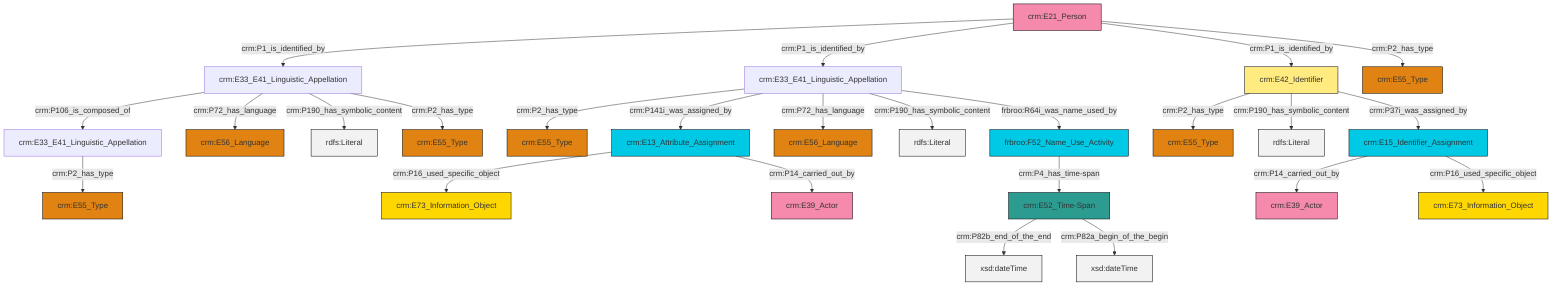 graph TD
classDef Literal fill:#f2f2f2,stroke:#000000;
classDef CRM_Entity fill:#FFFFFF,stroke:#000000;
classDef Temporal_Entity fill:#00C9E6, stroke:#000000;
classDef Type fill:#E18312, stroke:#000000;
classDef Time-Span fill:#2C9C91, stroke:#000000;
classDef Appellation fill:#FFEB7F, stroke:#000000;
classDef Place fill:#008836, stroke:#000000;
classDef Persistent_Item fill:#B266B2, stroke:#000000;
classDef Conceptual_Object fill:#FFD700, stroke:#000000;
classDef Physical_Thing fill:#D2B48C, stroke:#000000;
classDef Actor fill:#f58aad, stroke:#000000;
classDef PC_Classes fill:#4ce600, stroke:#000000;
classDef Multi fill:#cccccc,stroke:#000000;

2["crm:E15_Identifier_Assignment"]:::Temporal_Entity -->|crm:P14_carried_out_by| 3["crm:E39_Actor"]:::Actor
13["crm:E33_E41_Linguistic_Appellation"]:::Default -->|crm:P2_has_type| 14["crm:E55_Type"]:::Type
10["crm:E33_E41_Linguistic_Appellation"]:::Default -->|crm:P106_is_composed_of| 22["crm:E33_E41_Linguistic_Appellation"]:::Default
13["crm:E33_E41_Linguistic_Appellation"]:::Default -->|crm:P141i_was_assigned_by| 20["crm:E13_Attribute_Assignment"]:::Temporal_Entity
0["crm:E52_Time-Span"]:::Time-Span -->|crm:P82b_end_of_the_end| 24[xsd:dateTime]:::Literal
22["crm:E33_E41_Linguistic_Appellation"]:::Default -->|crm:P2_has_type| 25["crm:E55_Type"]:::Type
20["crm:E13_Attribute_Assignment"]:::Temporal_Entity -->|crm:P16_used_specific_object| 30["crm:E73_Information_Object"]:::Conceptual_Object
28["crm:E42_Identifier"]:::Appellation -->|crm:P2_has_type| 4["crm:E55_Type"]:::Type
13["crm:E33_E41_Linguistic_Appellation"]:::Default -->|crm:P72_has_language| 31["crm:E56_Language"]:::Type
28["crm:E42_Identifier"]:::Appellation -->|crm:P190_has_symbolic_content| 32[rdfs:Literal]:::Literal
2["crm:E15_Identifier_Assignment"]:::Temporal_Entity -->|crm:P16_used_specific_object| 17["crm:E73_Information_Object"]:::Conceptual_Object
13["crm:E33_E41_Linguistic_Appellation"]:::Default -->|crm:P190_has_symbolic_content| 34[rdfs:Literal]:::Literal
10["crm:E33_E41_Linguistic_Appellation"]:::Default -->|crm:P72_has_language| 8["crm:E56_Language"]:::Type
35["crm:E21_Person"]:::Actor -->|crm:P1_is_identified_by| 10["crm:E33_E41_Linguistic_Appellation"]:::Default
35["crm:E21_Person"]:::Actor -->|crm:P1_is_identified_by| 13["crm:E33_E41_Linguistic_Appellation"]:::Default
10["crm:E33_E41_Linguistic_Appellation"]:::Default -->|crm:P190_has_symbolic_content| 37[rdfs:Literal]:::Literal
20["crm:E13_Attribute_Assignment"]:::Temporal_Entity -->|crm:P14_carried_out_by| 38["crm:E39_Actor"]:::Actor
28["crm:E42_Identifier"]:::Appellation -->|crm:P37i_was_assigned_by| 2["crm:E15_Identifier_Assignment"]:::Temporal_Entity
35["crm:E21_Person"]:::Actor -->|crm:P1_is_identified_by| 28["crm:E42_Identifier"]:::Appellation
35["crm:E21_Person"]:::Actor -->|crm:P2_has_type| 6["crm:E55_Type"]:::Type
10["crm:E33_E41_Linguistic_Appellation"]:::Default -->|crm:P2_has_type| 15["crm:E55_Type"]:::Type
13["crm:E33_E41_Linguistic_Appellation"]:::Default -->|frbroo:R64i_was_name_used_by| 26["frbroo:F52_Name_Use_Activity"]:::Temporal_Entity
0["crm:E52_Time-Span"]:::Time-Span -->|crm:P82a_begin_of_the_begin| 45[xsd:dateTime]:::Literal
26["frbroo:F52_Name_Use_Activity"]:::Temporal_Entity -->|crm:P4_has_time-span| 0["crm:E52_Time-Span"]:::Time-Span